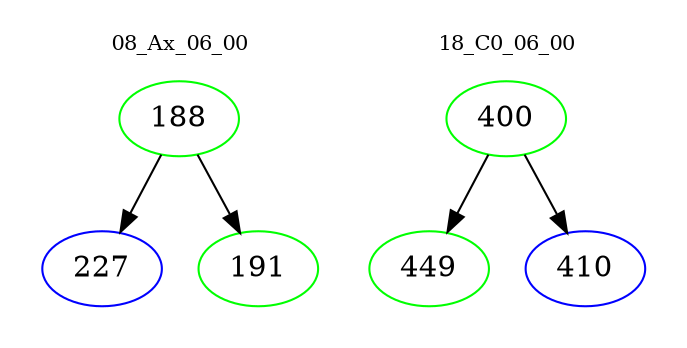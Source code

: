 digraph{
subgraph cluster_0 {
color = white
label = "08_Ax_06_00";
fontsize=10;
T0_188 [label="188", color="green"]
T0_188 -> T0_227 [color="black"]
T0_227 [label="227", color="blue"]
T0_188 -> T0_191 [color="black"]
T0_191 [label="191", color="green"]
}
subgraph cluster_1 {
color = white
label = "18_C0_06_00";
fontsize=10;
T1_400 [label="400", color="green"]
T1_400 -> T1_449 [color="black"]
T1_449 [label="449", color="green"]
T1_400 -> T1_410 [color="black"]
T1_410 [label="410", color="blue"]
}
}
